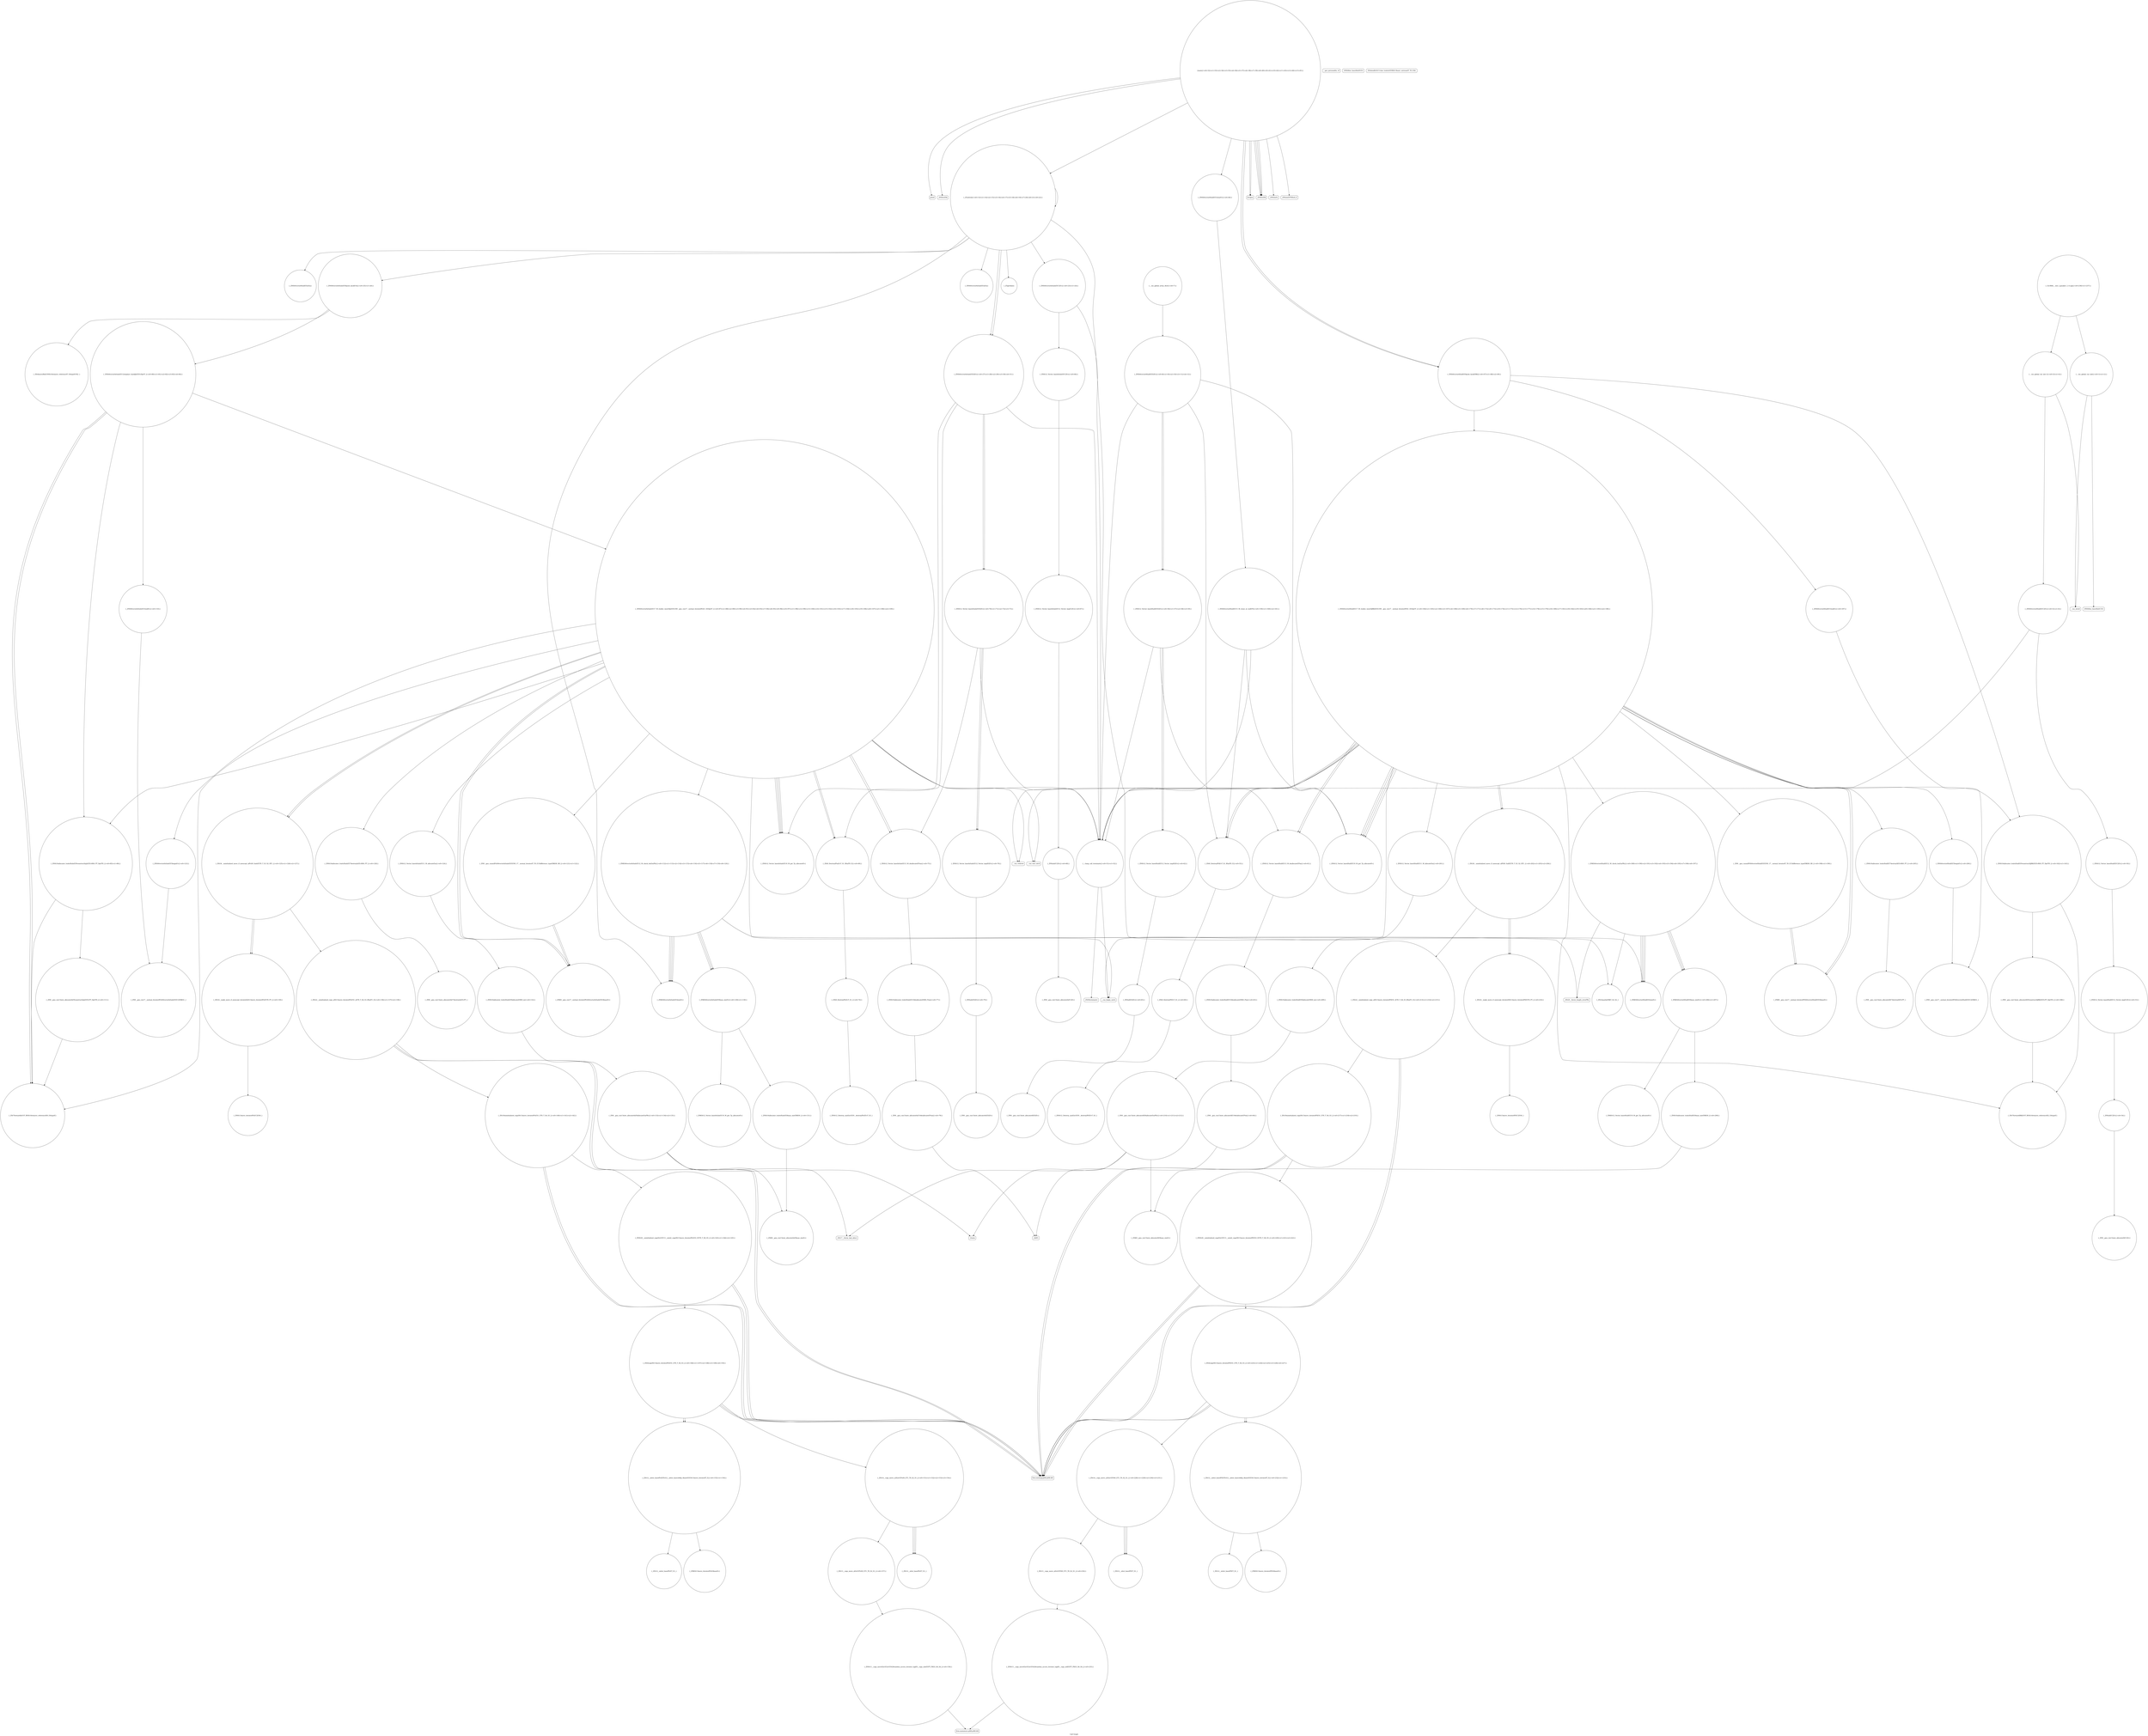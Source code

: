 digraph "Call Graph" {
	label="Call Graph";

	Node0x5581117d1130 [shape=record,shape=circle,label="{__cxx_global_var_init|{<s0>1|<s1>2}}"];
	Node0x5581117d1130:s0 -> Node0x5581117d11b0[color=black];
	Node0x5581117d1130:s1 -> Node0x5581117d12b0[color=black];
	Node0x5581117d4e50 [shape=record,shape=circle,label="{_ZSt32__make_move_if_noexcept_iteratorIxSt13move_iteratorIPxEET0_PT_|{<s0>139}}"];
	Node0x5581117d4e50:s0 -> Node0x5581117d2cb0[color=black];
	Node0x5581117d14b0 [shape=record,shape=circle,label="{_ZNSt6vectorIiSaIiEED2Ev|{<s0>8|<s1>9|<s2>10|<s3>11|<s4>12}}"];
	Node0x5581117d14b0:s0 -> Node0x5581117d2330[color=black];
	Node0x5581117d14b0:s1 -> Node0x5581117d22b0[color=black];
	Node0x5581117d14b0:s2 -> Node0x5581117d23b0[color=black];
	Node0x5581117d14b0:s3 -> Node0x5581117d23b0[color=black];
	Node0x5581117d14b0:s4 -> Node0x5581117d1fb0[color=black];
	Node0x5581117d29b0 [shape=record,shape=circle,label="{_ZSt13__copy_move_aILb1EPxS0_ET1_T0_S2_S1_|{<s0>157}}"];
	Node0x5581117d29b0:s0 -> Node0x5581117d2ab0[color=black];
	Node0x5581117d1830 [shape=record,shape=Mrecord,label="{__gxx_personality_v0}"];
	Node0x5581117d2d30 [shape=record,shape=circle,label="{_ZN9__gnu_cxx13new_allocatorIxE7destroyIxEEvPT_}"];
	Node0x5581117d1bb0 [shape=record,shape=Mrecord,label="{printf}"];
	Node0x5581117d30b0 [shape=record,shape=circle,label="{_ZNKSt6vectorIiSaIiEE12_M_check_lenEmPKc|{<s0>189|<s1>190|<s2>191|<s3>192|<s4>193|<s5>194|<s6>195|<s7>196|<s8>197}}"];
	Node0x5581117d30b0:s0 -> Node0x5581117d3430[color=black];
	Node0x5581117d30b0:s1 -> Node0x5581117d16b0[color=black];
	Node0x5581117d30b0:s2 -> Node0x5581117d48d0[color=black];
	Node0x5581117d30b0:s3 -> Node0x5581117d16b0[color=black];
	Node0x5581117d30b0:s4 -> Node0x5581117d16b0[color=black];
	Node0x5581117d30b0:s5 -> Node0x5581117d4950[color=black];
	Node0x5581117d30b0:s6 -> Node0x5581117d16b0[color=black];
	Node0x5581117d30b0:s7 -> Node0x5581117d3430[color=black];
	Node0x5581117d30b0:s8 -> Node0x5581117d3430[color=black];
	Node0x5581117d1f30 [shape=record,shape=circle,label="{_ZNSt12_Vector_baseIiSaIiEEC2Ev|{<s0>50}}"];
	Node0x5581117d1f30:s0 -> Node0x5581117d2130[color=black];
	Node0x5581117d3430 [shape=record,shape=circle,label="{_ZNKSt6vectorIiSaIiEE8max_sizeEv|{<s0>206|<s1>207}}"];
	Node0x5581117d3430:s0 -> Node0x5581117d3530[color=black];
	Node0x5581117d3430:s1 -> Node0x5581117d34b0[color=black];
	Node0x5581117d22b0 [shape=record,shape=circle,label="{_ZSt8_DestroyIPiiEvT_S1_RSaIT0_E|{<s0>55}}"];
	Node0x5581117d22b0:s0 -> Node0x5581117d2430[color=black];
	Node0x5581117d37b0 [shape=record,shape=circle,label="{_ZSt22__uninitialized_copy_aISt13move_iteratorIPiES1_iET0_T_S4_S3_RSaIT1_E|{<s0>213|<s1>214|<s2>215}}"];
	Node0x5581117d37b0:s0 -> Node0x5581117d4f50[color=black];
	Node0x5581117d37b0:s1 -> Node0x5581117d4f50[color=black];
	Node0x5581117d37b0:s2 -> Node0x5581117d38b0[color=black];
	Node0x5581117d2630 [shape=record,shape=circle,label="{_ZNSt16allocator_traitsISaIiEE10deallocateERS0_Pim|{<s0>63}}"];
	Node0x5581117d2630:s0 -> Node0x5581117d26b0[color=black];
	Node0x5581117d7370 [shape=record,shape=circle,label="{_ZSt13__copy_move_aILb1EPiS0_ET1_T0_S2_S1_|{<s0>234}}"];
	Node0x5581117d7370:s0 -> Node0x5581117d7470[color=black];
	Node0x5581117d39d0 [shape=record,shape=circle,label="{_ZNSaIxEC2Ev|{<s0>68}}"];
	Node0x5581117d39d0:s0 -> Node0x5581117d3a50[color=black];
	Node0x5581117d76f0 [shape=record,shape=circle,label="{_GLOBAL__sub_I_gusakov_2_0.cpp|{<s0>236|<s1>237}}"];
	Node0x5581117d76f0:s0 -> Node0x5581117d1130[color=black];
	Node0x5581117d76f0:s1 -> Node0x5581117d1330[color=black];
	Node0x5581117d3d50 [shape=record,shape=circle,label="{_ZNSt12_Vector_baseIxSaIxEE13_M_deallocateEPxm|{<s0>75}}"];
	Node0x5581117d3d50:s0 -> Node0x5581117d3e50[color=black];
	Node0x5581117d40d0 [shape=record,shape=circle,label="{_ZSt4moveIRxEONSt16remove_referenceIT_E4typeEOS2_}"];
	Node0x5581117d4450 [shape=record,shape=circle,label="{_ZN9__gnu_cxxmiIPxSt6vectorIxSaIxEEEENS_17__normal_iteratorIT_T0_E15difference_typeERKS8_SB_|{<s0>121|<s1>122}}"];
	Node0x5581117d4450:s0 -> Node0x5581117d4650[color=black];
	Node0x5581117d4450:s1 -> Node0x5581117d4650[color=black];
	Node0x5581117d47d0 [shape=record,shape=Mrecord,label="{__cxa_end_catch}"];
	Node0x5581117d4b50 [shape=record,shape=circle,label="{_ZN9__gnu_cxx17__normal_iteratorIPxSt6vectorIxSaIxEEEC2ERKS1_}"];
	Node0x5581117d11b0 [shape=record,shape=Mrecord,label="{_ZNSt8ios_base4InitC1Ev}"];
	Node0x5581117d4ed0 [shape=record,shape=circle,label="{_ZSt18uninitialized_copyISt13move_iteratorIPxES1_ET0_T_S4_S3_|{<s0>140|<s1>141|<s2>142}}"];
	Node0x5581117d4ed0:s0 -> Node0x5581117d4f50[color=black];
	Node0x5581117d4ed0:s1 -> Node0x5581117d4f50[color=black];
	Node0x5581117d4ed0:s2 -> Node0x5581117d4fd0[color=black];
	Node0x5581117d1530 [shape=record,shape=circle,label="{_Z5getAmii}"];
	Node0x5581117d2a30 [shape=record,shape=circle,label="{_ZSt12__niter_baseIPxET_S1_}"];
	Node0x5581117d18b0 [shape=record,shape=circle,label="{_ZNKSt6vectorIxSaIxEE4sizeEv}"];
	Node0x5581117d2db0 [shape=record,shape=circle,label="{_ZNSt6vectorIiSaIiEE15_M_erase_at_endEPi|{<s0>159|<s1>160|<s2>161}}"];
	Node0x5581117d2db0:s0 -> Node0x5581117d2330[color=black];
	Node0x5581117d2db0:s1 -> Node0x5581117d22b0[color=black];
	Node0x5581117d2db0:s2 -> Node0x5581117d1fb0[color=black];
	Node0x5581117d1c30 [shape=record,shape=Mrecord,label="{_ZNSirsERx}"];
	Node0x5581117d3130 [shape=record,shape=circle,label="{_ZN9__gnu_cxxmiIPiSt6vectorIiSaIiEEEENS_17__normal_iteratorIT_T0_E15difference_typeERKS8_SB_|{<s0>198|<s1>199}}"];
	Node0x5581117d3130:s0 -> Node0x5581117d3330[color=black];
	Node0x5581117d3130:s1 -> Node0x5581117d3330[color=black];
	Node0x5581117d1fb0 [shape=record,shape=circle,label="{__clang_call_terminate|{<s0>51|<s1>52}}"];
	Node0x5581117d1fb0:s0 -> Node0x5581117d2030[color=black];
	Node0x5581117d1fb0:s1 -> Node0x5581117d20b0[color=black];
	Node0x5581117d34b0 [shape=record,shape=circle,label="{_ZNSt16allocator_traitsISaIiEE8max_sizeERKS0_|{<s0>208}}"];
	Node0x5581117d34b0:s0 -> Node0x5581117d35b0[color=black];
	Node0x5581117d2330 [shape=record,shape=circle,label="{_ZNSt12_Vector_baseIiSaIiEE19_M_get_Tp_allocatorEv}"];
	Node0x5581117d3830 [shape=record,shape=circle,label="{_ZSt32__make_move_if_noexcept_iteratorIiSt13move_iteratorIPiEET0_PT_|{<s0>216}}"];
	Node0x5581117d3830:s0 -> Node0x5581117d75f0[color=black];
	Node0x5581117d26b0 [shape=record,shape=circle,label="{_ZN9__gnu_cxx13new_allocatorIiE10deallocateEPim|{<s0>64}}"];
	Node0x5581117d26b0:s0 -> Node0x5581117d2730[color=black];
	Node0x5581117d73f0 [shape=record,shape=circle,label="{_ZSt12__niter_baseIPiET_S1_}"];
	Node0x5581117d3a50 [shape=record,shape=circle,label="{_ZN9__gnu_cxx13new_allocatorIxEC2Ev}"];
	Node0x5581117d3dd0 [shape=record,shape=circle,label="{_ZNSt12_Vector_baseIxSaIxEE12_Vector_implD2Ev|{<s0>76}}"];
	Node0x5581117d3dd0:s0 -> Node0x5581117d3f50[color=black];
	Node0x5581117d4150 [shape=record,shape=circle,label="{_ZNSt16allocator_traitsISaIxEE9constructIxJxEEEvRS0_PT_DpOT0_|{<s0>85|<s1>86}}"];
	Node0x5581117d4150:s0 -> Node0x5581117d41d0[color=black];
	Node0x5581117d4150:s1 -> Node0x5581117d4350[color=black];
	Node0x5581117d44d0 [shape=record,shape=circle,label="{_ZNSt6vectorIxSaIxEE5beginEv|{<s0>123}}"];
	Node0x5581117d44d0:s0 -> Node0x5581117d4b50[color=black];
	Node0x5581117d4850 [shape=record,shape=circle,label="{_ZNKSt6vectorIxSaIxEE8max_sizeEv|{<s0>129|<s1>130}}"];
	Node0x5581117d4850:s0 -> Node0x5581117d4a50[color=black];
	Node0x5581117d4850:s1 -> Node0x5581117d49d0[color=black];
	Node0x5581117d4bd0 [shape=record,shape=circle,label="{_ZNSt16allocator_traitsISaIxEE8allocateERS0_m|{<s0>132}}"];
	Node0x5581117d4bd0:s0 -> Node0x5581117d4c50[color=black];
	Node0x5581117d1230 [shape=record,shape=Mrecord,label="{_ZNSt8ios_base4InitD1Ev}"];
	Node0x5581117d4f50 [shape=record,shape=Mrecord,label="{llvm.memcpy.p0i8.p0i8.i64}"];
	Node0x5581117d15b0 [shape=record,shape=circle,label="{_Z5solveii|{<s0>13|<s1>14|<s2>15|<s3>16|<s4>17|<s5>18|<s6>19|<s7>20|<s8>21|<s9>22}}"];
	Node0x5581117d15b0:s0 -> Node0x5581117d1630[color=black];
	Node0x5581117d15b0:s1 -> Node0x5581117d16b0[color=black];
	Node0x5581117d15b0:s2 -> Node0x5581117d1730[color=black];
	Node0x5581117d15b0:s3 -> Node0x5581117d15b0[color=black];
	Node0x5581117d15b0:s4 -> Node0x5581117d17b0[color=black];
	Node0x5581117d15b0:s5 -> Node0x5581117d19b0[color=black];
	Node0x5581117d15b0:s6 -> Node0x5581117d18b0[color=black];
	Node0x5581117d15b0:s7 -> Node0x5581117d1930[color=black];
	Node0x5581117d15b0:s8 -> Node0x5581117d1530[color=black];
	Node0x5581117d15b0:s9 -> Node0x5581117d19b0[color=black];
	Node0x5581117d2ab0 [shape=record,shape=circle,label="{_ZNSt11__copy_moveILb1ELb1ESt26random_access_iterator_tagE8__copy_mIxEEPT_PKS3_S6_S4_|{<s0>158}}"];
	Node0x5581117d2ab0:s0 -> Node0x5581117d2b30[color=black];
	Node0x5581117d1930 [shape=record,shape=circle,label="{_ZNSt6vectorIxSaIxEEixEm}"];
	Node0x5581117d2e30 [shape=record,shape=circle,label="{_ZNSt16allocator_traitsISaIiEE9constructIiJRKiEEEvRS0_PT_DpOT0_|{<s0>162|<s1>163}}"];
	Node0x5581117d2e30:s0 -> Node0x5581117d3030[color=black];
	Node0x5581117d2e30:s1 -> Node0x5581117d2fb0[color=black];
	Node0x5581117d1cb0 [shape=record,shape=circle,label="{_ZNSt6vectorIiSaIiEE5clearEv|{<s0>46}}"];
	Node0x5581117d1cb0:s0 -> Node0x5581117d2db0[color=black];
	Node0x5581117d31b0 [shape=record,shape=circle,label="{_ZNSt6vectorIiSaIiEE5beginEv|{<s0>200}}"];
	Node0x5581117d31b0:s0 -> Node0x5581117d3630[color=black];
	Node0x5581117d2030 [shape=record,shape=Mrecord,label="{__cxa_begin_catch}"];
	Node0x5581117d3530 [shape=record,shape=circle,label="{_ZNKSt12_Vector_baseIiSaIiEE19_M_get_Tp_allocatorEv}"];
	Node0x5581117d23b0 [shape=record,shape=circle,label="{_ZNSt12_Vector_baseIiSaIiEED2Ev|{<s0>56|<s1>57|<s2>58|<s3>59}}"];
	Node0x5581117d23b0:s0 -> Node0x5581117d2530[color=black];
	Node0x5581117d23b0:s1 -> Node0x5581117d25b0[color=black];
	Node0x5581117d23b0:s2 -> Node0x5581117d25b0[color=black];
	Node0x5581117d23b0:s3 -> Node0x5581117d1fb0[color=black];
	Node0x5581117d38b0 [shape=record,shape=circle,label="{_ZSt18uninitialized_copyISt13move_iteratorIPiES1_ET0_T_S4_S3_|{<s0>217|<s1>218|<s2>219}}"];
	Node0x5581117d38b0:s0 -> Node0x5581117d4f50[color=black];
	Node0x5581117d38b0:s1 -> Node0x5581117d4f50[color=black];
	Node0x5581117d38b0:s2 -> Node0x5581117d7170[color=black];
	Node0x5581117d2730 [shape=record,shape=Mrecord,label="{_ZdlPv}"];
	Node0x5581117d7470 [shape=record,shape=circle,label="{_ZNSt11__copy_moveILb1ELb1ESt26random_access_iterator_tagE8__copy_mIiEEPT_PKS3_S6_S4_|{<s0>235}}"];
	Node0x5581117d7470:s0 -> Node0x5581117d2b30[color=black];
	Node0x5581117d3ad0 [shape=record,shape=circle,label="{_ZSt8_DestroyIPxxEvT_S1_RSaIT0_E|{<s0>69}}"];
	Node0x5581117d3ad0:s0 -> Node0x5581117d3c50[color=black];
	Node0x5581117d3e50 [shape=record,shape=circle,label="{_ZNSt16allocator_traitsISaIxEE10deallocateERS0_Pxm|{<s0>77}}"];
	Node0x5581117d3e50:s0 -> Node0x5581117d3ed0[color=black];
	Node0x5581117d41d0 [shape=record,shape=circle,label="{_ZSt7forwardIxEOT_RNSt16remove_referenceIS0_E4typeE}"];
	Node0x5581117d4550 [shape=record,shape=circle,label="{_ZNSt12_Vector_baseIxSaIxEE11_M_allocateEm|{<s0>124}}"];
	Node0x5581117d4550:s0 -> Node0x5581117d4bd0[color=black];
	Node0x5581117d48d0 [shape=record,shape=Mrecord,label="{_ZSt20__throw_length_errorPKc}"];
	Node0x5581117d4c50 [shape=record,shape=circle,label="{_ZN9__gnu_cxx13new_allocatorIxE8allocateEmPKv|{<s0>133|<s1>134|<s2>135}}"];
	Node0x5581117d4c50:s0 -> Node0x5581117d4ad0[color=black];
	Node0x5581117d4c50:s1 -> Node0x5581117d4cd0[color=black];
	Node0x5581117d4c50:s2 -> Node0x5581117d4d50[color=black];
	Node0x5581117d12b0 [shape=record,shape=Mrecord,label="{__cxa_atexit}"];
	Node0x5581117d4fd0 [shape=record,shape=circle,label="{_ZNSt20__uninitialized_copyILb1EE13__uninit_copyISt13move_iteratorIPxES3_EET0_T_S6_S5_|{<s0>143|<s1>144|<s2>145}}"];
	Node0x5581117d4fd0:s0 -> Node0x5581117d4f50[color=black];
	Node0x5581117d4fd0:s1 -> Node0x5581117d4f50[color=black];
	Node0x5581117d4fd0:s2 -> Node0x5581117d5050[color=black];
	Node0x5581117d1630 [shape=record,shape=circle,label="{_ZNSt6vectorIxSaIxEEC2Ev|{<s0>23|<s1>24}}"];
	Node0x5581117d1630:s0 -> Node0x5581117d28b0[color=black];
	Node0x5581117d1630:s1 -> Node0x5581117d1fb0[color=black];
	Node0x5581117d2b30 [shape=record,shape=Mrecord,label="{llvm.memmove.p0i8.p0i8.i64}"];
	Node0x5581117d19b0 [shape=record,shape=circle,label="{_ZNSt6vectorIxSaIxEED2Ev|{<s0>27|<s1>28|<s2>29|<s3>30|<s4>31}}"];
	Node0x5581117d19b0:s0 -> Node0x5581117d3b50[color=black];
	Node0x5581117d19b0:s1 -> Node0x5581117d3ad0[color=black];
	Node0x5581117d19b0:s2 -> Node0x5581117d3bd0[color=black];
	Node0x5581117d19b0:s3 -> Node0x5581117d3bd0[color=black];
	Node0x5581117d19b0:s4 -> Node0x5581117d1fb0[color=black];
	Node0x5581117d2eb0 [shape=record,shape=circle,label="{_ZNSt6vectorIiSaIiEE17_M_realloc_insertIJRKiEEEvN9__gnu_cxx17__normal_iteratorIPiS1_EEDpOT_|{<s0>164|<s1>165|<s2>166|<s3>167|<s4>168|<s5>169|<s6>170|<s7>171|<s8>172|<s9>173|<s10>174|<s11>175|<s12>176|<s13>177|<s14>178|<s15>179|<s16>180|<s17>181|<s18>182|<s19>183|<s20>184|<s21>185|<s22>186}}"];
	Node0x5581117d2eb0:s0 -> Node0x5581117d30b0[color=black];
	Node0x5581117d2eb0:s1 -> Node0x5581117d31b0[color=black];
	Node0x5581117d2eb0:s2 -> Node0x5581117d3130[color=black];
	Node0x5581117d2eb0:s3 -> Node0x5581117d3230[color=black];
	Node0x5581117d2eb0:s4 -> Node0x5581117d3030[color=black];
	Node0x5581117d2eb0:s5 -> Node0x5581117d2e30[color=black];
	Node0x5581117d2eb0:s6 -> Node0x5581117d3330[color=black];
	Node0x5581117d2eb0:s7 -> Node0x5581117d2330[color=black];
	Node0x5581117d2eb0:s8 -> Node0x5581117d32b0[color=black];
	Node0x5581117d2eb0:s9 -> Node0x5581117d3330[color=black];
	Node0x5581117d2eb0:s10 -> Node0x5581117d2330[color=black];
	Node0x5581117d2eb0:s11 -> Node0x5581117d32b0[color=black];
	Node0x5581117d2eb0:s12 -> Node0x5581117d2030[color=black];
	Node0x5581117d2eb0:s13 -> Node0x5581117d33b0[color=black];
	Node0x5581117d2eb0:s14 -> Node0x5581117d47d0[color=black];
	Node0x5581117d2eb0:s15 -> Node0x5581117d2330[color=black];
	Node0x5581117d2eb0:s16 -> Node0x5581117d22b0[color=black];
	Node0x5581117d2eb0:s17 -> Node0x5581117d2530[color=black];
	Node0x5581117d2eb0:s18 -> Node0x5581117d4750[color=black];
	Node0x5581117d2eb0:s19 -> Node0x5581117d2330[color=black];
	Node0x5581117d2eb0:s20 -> Node0x5581117d22b0[color=black];
	Node0x5581117d2eb0:s21 -> Node0x5581117d2530[color=black];
	Node0x5581117d2eb0:s22 -> Node0x5581117d1fb0[color=black];
	Node0x5581117d1d30 [shape=record,shape=circle,label="{_ZNSt6vectorIiSaIiEE9push_backERKi|{<s0>47|<s1>48|<s2>49}}"];
	Node0x5581117d1d30:s0 -> Node0x5581117d2e30[color=black];
	Node0x5581117d1d30:s1 -> Node0x5581117d2f30[color=black];
	Node0x5581117d1d30:s2 -> Node0x5581117d2eb0[color=black];
	Node0x5581117d3230 [shape=record,shape=circle,label="{_ZNSt12_Vector_baseIiSaIiEE11_M_allocateEm|{<s0>201}}"];
	Node0x5581117d3230:s0 -> Node0x5581117d36b0[color=black];
	Node0x5581117d20b0 [shape=record,shape=Mrecord,label="{_ZSt9terminatev}"];
	Node0x5581117d35b0 [shape=record,shape=circle,label="{_ZNK9__gnu_cxx13new_allocatorIiE8max_sizeEv}"];
	Node0x5581117d2430 [shape=record,shape=circle,label="{_ZSt8_DestroyIPiEvT_S1_|{<s0>60}}"];
	Node0x5581117d2430:s0 -> Node0x5581117d24b0[color=black];
	Node0x5581117d7170 [shape=record,shape=circle,label="{_ZNSt20__uninitialized_copyILb1EE13__uninit_copyISt13move_iteratorIPiES3_EET0_T_S6_S5_|{<s0>220|<s1>221|<s2>222}}"];
	Node0x5581117d7170:s0 -> Node0x5581117d4f50[color=black];
	Node0x5581117d7170:s1 -> Node0x5581117d4f50[color=black];
	Node0x5581117d7170:s2 -> Node0x5581117d71f0[color=black];
	Node0x5581117d27b0 [shape=record,shape=circle,label="{_ZNSaIiED2Ev|{<s0>65}}"];
	Node0x5581117d27b0:s0 -> Node0x5581117d2830[color=black];
	Node0x5581117d74f0 [shape=record,shape=circle,label="{_ZSt12__miter_baseIPiET_S1_}"];
	Node0x5581117d3b50 [shape=record,shape=circle,label="{_ZNSt12_Vector_baseIxSaIxEE19_M_get_Tp_allocatorEv}"];
	Node0x5581117d3ed0 [shape=record,shape=circle,label="{_ZN9__gnu_cxx13new_allocatorIxE10deallocateEPxm|{<s0>78}}"];
	Node0x5581117d3ed0:s0 -> Node0x5581117d2730[color=black];
	Node0x5581117d4250 [shape=record,shape=circle,label="{_ZNSt6vectorIxSaIxEE17_M_realloc_insertIJxEEEvN9__gnu_cxx17__normal_iteratorIPxS1_EEDpOT_|{<s0>87|<s1>88|<s2>89|<s3>90|<s4>91|<s5>92|<s6>93|<s7>94|<s8>95|<s9>96|<s10>97|<s11>98|<s12>99|<s13>100|<s14>101|<s15>102|<s16>103|<s17>104|<s18>105|<s19>106|<s20>107|<s21>108|<s22>109}}"];
	Node0x5581117d4250:s0 -> Node0x5581117d43d0[color=black];
	Node0x5581117d4250:s1 -> Node0x5581117d44d0[color=black];
	Node0x5581117d4250:s2 -> Node0x5581117d4450[color=black];
	Node0x5581117d4250:s3 -> Node0x5581117d4550[color=black];
	Node0x5581117d4250:s4 -> Node0x5581117d41d0[color=black];
	Node0x5581117d4250:s5 -> Node0x5581117d4150[color=black];
	Node0x5581117d4250:s6 -> Node0x5581117d4650[color=black];
	Node0x5581117d4250:s7 -> Node0x5581117d3b50[color=black];
	Node0x5581117d4250:s8 -> Node0x5581117d45d0[color=black];
	Node0x5581117d4250:s9 -> Node0x5581117d4650[color=black];
	Node0x5581117d4250:s10 -> Node0x5581117d3b50[color=black];
	Node0x5581117d4250:s11 -> Node0x5581117d45d0[color=black];
	Node0x5581117d4250:s12 -> Node0x5581117d2030[color=black];
	Node0x5581117d4250:s13 -> Node0x5581117d46d0[color=black];
	Node0x5581117d4250:s14 -> Node0x5581117d47d0[color=black];
	Node0x5581117d4250:s15 -> Node0x5581117d3b50[color=black];
	Node0x5581117d4250:s16 -> Node0x5581117d3ad0[color=black];
	Node0x5581117d4250:s17 -> Node0x5581117d3d50[color=black];
	Node0x5581117d4250:s18 -> Node0x5581117d4750[color=black];
	Node0x5581117d4250:s19 -> Node0x5581117d3b50[color=black];
	Node0x5581117d4250:s20 -> Node0x5581117d3ad0[color=black];
	Node0x5581117d4250:s21 -> Node0x5581117d3d50[color=black];
	Node0x5581117d4250:s22 -> Node0x5581117d1fb0[color=black];
	Node0x5581117d45d0 [shape=record,shape=circle,label="{_ZSt34__uninitialized_move_if_noexcept_aIPxS0_SaIxEET0_T_S3_S2_RT1_|{<s0>125|<s1>126|<s2>127}}"];
	Node0x5581117d45d0:s0 -> Node0x5581117d4e50[color=black];
	Node0x5581117d45d0:s1 -> Node0x5581117d4e50[color=black];
	Node0x5581117d45d0:s2 -> Node0x5581117d4dd0[color=black];
	Node0x5581117d4950 [shape=record,shape=circle,label="{_ZSt3maxImERKT_S2_S2_}"];
	Node0x5581117d4cd0 [shape=record,shape=Mrecord,label="{_ZSt17__throw_bad_allocv}"];
	Node0x5581117d1330 [shape=record,shape=circle,label="{__cxx_global_var_init.1|{<s0>3|<s1>4}}"];
	Node0x5581117d1330:s0 -> Node0x5581117d13b0[color=black];
	Node0x5581117d1330:s1 -> Node0x5581117d12b0[color=black];
	Node0x5581117d5050 [shape=record,shape=circle,label="{_ZSt4copyISt13move_iteratorIPxES1_ET0_T_S4_S3_|{<s0>146|<s1>147|<s2>148|<s3>149|<s4>150}}"];
	Node0x5581117d5050:s0 -> Node0x5581117d4f50[color=black];
	Node0x5581117d5050:s1 -> Node0x5581117d2930[color=black];
	Node0x5581117d5050:s2 -> Node0x5581117d4f50[color=black];
	Node0x5581117d5050:s3 -> Node0x5581117d2930[color=black];
	Node0x5581117d5050:s4 -> Node0x5581117d50d0[color=black];
	Node0x5581117d16b0 [shape=record,shape=circle,label="{_ZNKSt6vectorIiSaIiEE4sizeEv}"];
	Node0x5581117d2bb0 [shape=record,shape=circle,label="{_ZSt12__miter_baseIPxET_S1_}"];
	Node0x5581117d1a30 [shape=record,shape=circle,label="{main|{<s0>32|<s1>33|<s2>34|<s3>35|<s4>36|<s5>37|<s6>38|<s7>39|<s8>40|<s9>41|<s10>42|<s11>43|<s12>44|<s13>45}}"];
	Node0x5581117d1a30:s0 -> Node0x5581117d1ab0[color=black];
	Node0x5581117d1a30:s1 -> Node0x5581117d1ab0[color=black];
	Node0x5581117d1a30:s2 -> Node0x5581117d1b30[color=black];
	Node0x5581117d1a30:s3 -> Node0x5581117d1bb0[color=black];
	Node0x5581117d1a30:s4 -> Node0x5581117d1b30[color=black];
	Node0x5581117d1a30:s5 -> Node0x5581117d1c30[color=black];
	Node0x5581117d1a30:s6 -> Node0x5581117d1cb0[color=black];
	Node0x5581117d1a30:s7 -> Node0x5581117d1b30[color=black];
	Node0x5581117d1a30:s8 -> Node0x5581117d1b30[color=black];
	Node0x5581117d1a30:s9 -> Node0x5581117d1d30[color=black];
	Node0x5581117d1a30:s10 -> Node0x5581117d1d30[color=black];
	Node0x5581117d1a30:s11 -> Node0x5581117d15b0[color=black];
	Node0x5581117d1a30:s12 -> Node0x5581117d1db0[color=black];
	Node0x5581117d1a30:s13 -> Node0x5581117d1e30[color=black];
	Node0x5581117d2f30 [shape=record,shape=circle,label="{_ZNSt6vectorIiSaIiEE3endEv|{<s0>187}}"];
	Node0x5581117d2f30:s0 -> Node0x5581117d3630[color=black];
	Node0x5581117d1db0 [shape=record,shape=Mrecord,label="{_ZNSolsEx}"];
	Node0x5581117d32b0 [shape=record,shape=circle,label="{_ZSt34__uninitialized_move_if_noexcept_aIPiS0_SaIiEET0_T_S3_S2_RT1_|{<s0>202|<s1>203|<s2>204}}"];
	Node0x5581117d32b0:s0 -> Node0x5581117d3830[color=black];
	Node0x5581117d32b0:s1 -> Node0x5581117d3830[color=black];
	Node0x5581117d32b0:s2 -> Node0x5581117d37b0[color=black];
	Node0x5581117d2130 [shape=record,shape=circle,label="{_ZNSt12_Vector_baseIiSaIiEE12_Vector_implC2Ev|{<s0>53}}"];
	Node0x5581117d2130:s0 -> Node0x5581117d21b0[color=black];
	Node0x5581117d3630 [shape=record,shape=circle,label="{_ZN9__gnu_cxx17__normal_iteratorIPiSt6vectorIiSaIiEEEC2ERKS1_}"];
	Node0x5581117d24b0 [shape=record,shape=circle,label="{_ZNSt12_Destroy_auxILb1EE9__destroyIPiEEvT_S3_}"];
	Node0x5581117d71f0 [shape=record,shape=circle,label="{_ZSt4copyISt13move_iteratorIPiES1_ET0_T_S4_S3_|{<s0>223|<s1>224|<s2>225|<s3>226|<s4>227}}"];
	Node0x5581117d71f0:s0 -> Node0x5581117d4f50[color=black];
	Node0x5581117d71f0:s1 -> Node0x5581117d72f0[color=black];
	Node0x5581117d71f0:s2 -> Node0x5581117d4f50[color=black];
	Node0x5581117d71f0:s3 -> Node0x5581117d72f0[color=black];
	Node0x5581117d71f0:s4 -> Node0x5581117d7270[color=black];
	Node0x5581117d2830 [shape=record,shape=circle,label="{_ZN9__gnu_cxx13new_allocatorIiED2Ev}"];
	Node0x5581117d7570 [shape=record,shape=circle,label="{_ZNKSt13move_iteratorIPiE4baseEv}"];
	Node0x5581117d3bd0 [shape=record,shape=circle,label="{_ZNSt12_Vector_baseIxSaIxEED2Ev|{<s0>70|<s1>71|<s2>72|<s3>73}}"];
	Node0x5581117d3bd0:s0 -> Node0x5581117d3d50[color=black];
	Node0x5581117d3bd0:s1 -> Node0x5581117d3dd0[color=black];
	Node0x5581117d3bd0:s2 -> Node0x5581117d3dd0[color=black];
	Node0x5581117d3bd0:s3 -> Node0x5581117d1fb0[color=black];
	Node0x5581117d3f50 [shape=record,shape=circle,label="{_ZNSaIxED2Ev|{<s0>79}}"];
	Node0x5581117d3f50:s0 -> Node0x5581117d3fd0[color=black];
	Node0x5581117d42d0 [shape=record,shape=circle,label="{_ZNSt6vectorIxSaIxEE3endEv|{<s0>110}}"];
	Node0x5581117d42d0:s0 -> Node0x5581117d4b50[color=black];
	Node0x5581117d4650 [shape=record,shape=circle,label="{_ZNK9__gnu_cxx17__normal_iteratorIPxSt6vectorIxSaIxEEE4baseEv}"];
	Node0x5581117d49d0 [shape=record,shape=circle,label="{_ZNSt16allocator_traitsISaIxEE8max_sizeERKS0_|{<s0>131}}"];
	Node0x5581117d49d0:s0 -> Node0x5581117d4ad0[color=black];
	Node0x5581117d4d50 [shape=record,shape=Mrecord,label="{_Znwm}"];
	Node0x5581117d13b0 [shape=record,shape=circle,label="{_ZNSt6vectorIiSaIiEEC2Ev|{<s0>5|<s1>6}}"];
	Node0x5581117d13b0:s0 -> Node0x5581117d1f30[color=black];
	Node0x5581117d13b0:s1 -> Node0x5581117d1fb0[color=black];
	Node0x5581117d50d0 [shape=record,shape=circle,label="{_ZSt14__copy_move_a2ILb1EPxS0_ET1_T0_S2_S1_|{<s0>151|<s1>152|<s2>153|<s3>154}}"];
	Node0x5581117d50d0:s0 -> Node0x5581117d2a30[color=black];
	Node0x5581117d50d0:s1 -> Node0x5581117d2a30[color=black];
	Node0x5581117d50d0:s2 -> Node0x5581117d2a30[color=black];
	Node0x5581117d50d0:s3 -> Node0x5581117d29b0[color=black];
	Node0x5581117d1730 [shape=record,shape=circle,label="{_ZNSt6vectorIiSaIiEEixEm}"];
	Node0x5581117d2c30 [shape=record,shape=circle,label="{_ZNKSt13move_iteratorIPxE4baseEv}"];
	Node0x5581117d1ab0 [shape=record,shape=Mrecord,label="{freopen}"];
	Node0x5581117d2fb0 [shape=record,shape=circle,label="{_ZN9__gnu_cxx13new_allocatorIiE9constructIiJRKiEEEvPT_DpOT0_|{<s0>188}}"];
	Node0x5581117d2fb0:s0 -> Node0x5581117d3030[color=black];
	Node0x5581117d1e30 [shape=record,shape=Mrecord,label="{_ZNSolsEPFRSoS_E}"];
	Node0x5581117d3330 [shape=record,shape=circle,label="{_ZNK9__gnu_cxx17__normal_iteratorIPiSt6vectorIiSaIiEEE4baseEv}"];
	Node0x5581117d21b0 [shape=record,shape=circle,label="{_ZNSaIiEC2Ev|{<s0>54}}"];
	Node0x5581117d21b0:s0 -> Node0x5581117d2230[color=black];
	Node0x5581117d36b0 [shape=record,shape=circle,label="{_ZNSt16allocator_traitsISaIiEE8allocateERS0_m|{<s0>209}}"];
	Node0x5581117d36b0:s0 -> Node0x5581117d3730[color=black];
	Node0x5581117d2530 [shape=record,shape=circle,label="{_ZNSt12_Vector_baseIiSaIiEE13_M_deallocateEPim|{<s0>61}}"];
	Node0x5581117d2530:s0 -> Node0x5581117d2630[color=black];
	Node0x5581117d7270 [shape=record,shape=circle,label="{_ZSt14__copy_move_a2ILb1EPiS0_ET1_T0_S2_S1_|{<s0>228|<s1>229|<s2>230|<s3>231}}"];
	Node0x5581117d7270:s0 -> Node0x5581117d73f0[color=black];
	Node0x5581117d7270:s1 -> Node0x5581117d73f0[color=black];
	Node0x5581117d7270:s2 -> Node0x5581117d73f0[color=black];
	Node0x5581117d7270:s3 -> Node0x5581117d7370[color=black];
	Node0x5581117d28b0 [shape=record,shape=circle,label="{_ZNSt12_Vector_baseIxSaIxEEC2Ev|{<s0>66}}"];
	Node0x5581117d28b0:s0 -> Node0x5581117d3950[color=black];
	Node0x5581117d75f0 [shape=record,shape=circle,label="{_ZNSt13move_iteratorIPiEC2ES0_}"];
	Node0x5581117d3c50 [shape=record,shape=circle,label="{_ZSt8_DestroyIPxEvT_S1_|{<s0>74}}"];
	Node0x5581117d3c50:s0 -> Node0x5581117d3cd0[color=black];
	Node0x5581117d3fd0 [shape=record,shape=circle,label="{_ZN9__gnu_cxx13new_allocatorIxED2Ev}"];
	Node0x5581117d4350 [shape=record,shape=circle,label="{_ZN9__gnu_cxx13new_allocatorIxE9constructIxJxEEEvPT_DpOT0_|{<s0>111}}"];
	Node0x5581117d4350:s0 -> Node0x5581117d41d0[color=black];
	Node0x5581117d46d0 [shape=record,shape=circle,label="{_ZNSt16allocator_traitsISaIxEE7destroyIxEEvRS0_PT_|{<s0>128}}"];
	Node0x5581117d46d0:s0 -> Node0x5581117d2d30[color=black];
	Node0x5581117d4a50 [shape=record,shape=circle,label="{_ZNKSt12_Vector_baseIxSaIxEE19_M_get_Tp_allocatorEv}"];
	Node0x5581117d4dd0 [shape=record,shape=circle,label="{_ZSt22__uninitialized_copy_aISt13move_iteratorIPxES1_xET0_T_S4_S3_RSaIT1_E|{<s0>136|<s1>137|<s2>138}}"];
	Node0x5581117d4dd0:s0 -> Node0x5581117d4f50[color=black];
	Node0x5581117d4dd0:s1 -> Node0x5581117d4f50[color=black];
	Node0x5581117d4dd0:s2 -> Node0x5581117d4ed0[color=black];
	Node0x5581117d1430 [shape=record,shape=circle,label="{__cxx_global_array_dtor|{<s0>7}}"];
	Node0x5581117d1430:s0 -> Node0x5581117d14b0[color=black];
	Node0x5581117d2930 [shape=record,shape=circle,label="{_ZSt12__miter_baseIPxEDTcl12__miter_basecldtfp_4baseEEESt13move_iteratorIT_E|{<s0>155|<s1>156}}"];
	Node0x5581117d2930:s0 -> Node0x5581117d2c30[color=black];
	Node0x5581117d2930:s1 -> Node0x5581117d2bb0[color=black];
	Node0x5581117d17b0 [shape=record,shape=circle,label="{_ZNSt6vectorIxSaIxEE9push_backEOx|{<s0>25|<s1>26}}"];
	Node0x5581117d17b0:s0 -> Node0x5581117d40d0[color=black];
	Node0x5581117d17b0:s1 -> Node0x5581117d4050[color=black];
	Node0x5581117d2cb0 [shape=record,shape=circle,label="{_ZNSt13move_iteratorIPxEC2ES0_}"];
	Node0x5581117d1b30 [shape=record,shape=Mrecord,label="{_ZNSirsERi}"];
	Node0x5581117d3030 [shape=record,shape=circle,label="{_ZSt7forwardIRKiEOT_RNSt16remove_referenceIS2_E4typeE}"];
	Node0x5581117d1eb0 [shape=record,shape=Mrecord,label="{_ZSt4endlIcSt11char_traitsIcEERSt13basic_ostreamIT_T0_ES6_}"];
	Node0x5581117d33b0 [shape=record,shape=circle,label="{_ZNSt16allocator_traitsISaIiEE7destroyIiEEvRS0_PT_|{<s0>205}}"];
	Node0x5581117d33b0:s0 -> Node0x5581117d7670[color=black];
	Node0x5581117d2230 [shape=record,shape=circle,label="{_ZN9__gnu_cxx13new_allocatorIiEC2Ev}"];
	Node0x5581117d3730 [shape=record,shape=circle,label="{_ZN9__gnu_cxx13new_allocatorIiE8allocateEmPKv|{<s0>210|<s1>211|<s2>212}}"];
	Node0x5581117d3730:s0 -> Node0x5581117d35b0[color=black];
	Node0x5581117d3730:s1 -> Node0x5581117d4cd0[color=black];
	Node0x5581117d3730:s2 -> Node0x5581117d4d50[color=black];
	Node0x5581117d25b0 [shape=record,shape=circle,label="{_ZNSt12_Vector_baseIiSaIiEE12_Vector_implD2Ev|{<s0>62}}"];
	Node0x5581117d25b0:s0 -> Node0x5581117d27b0[color=black];
	Node0x5581117d72f0 [shape=record,shape=circle,label="{_ZSt12__miter_baseIPiEDTcl12__miter_basecldtfp_4baseEEESt13move_iteratorIT_E|{<s0>232|<s1>233}}"];
	Node0x5581117d72f0:s0 -> Node0x5581117d7570[color=black];
	Node0x5581117d72f0:s1 -> Node0x5581117d74f0[color=black];
	Node0x5581117d3950 [shape=record,shape=circle,label="{_ZNSt12_Vector_baseIxSaIxEE12_Vector_implC2Ev|{<s0>67}}"];
	Node0x5581117d3950:s0 -> Node0x5581117d39d0[color=black];
	Node0x5581117d7670 [shape=record,shape=circle,label="{_ZN9__gnu_cxx13new_allocatorIiE7destroyIiEEvPT_}"];
	Node0x5581117d3cd0 [shape=record,shape=circle,label="{_ZNSt12_Destroy_auxILb1EE9__destroyIPxEEvT_S3_}"];
	Node0x5581117d4050 [shape=record,shape=circle,label="{_ZNSt6vectorIxSaIxEE12emplace_backIJxEEEvDpOT_|{<s0>80|<s1>81|<s2>82|<s3>83|<s4>84}}"];
	Node0x5581117d4050:s0 -> Node0x5581117d41d0[color=black];
	Node0x5581117d4050:s1 -> Node0x5581117d4150[color=black];
	Node0x5581117d4050:s2 -> Node0x5581117d42d0[color=black];
	Node0x5581117d4050:s3 -> Node0x5581117d41d0[color=black];
	Node0x5581117d4050:s4 -> Node0x5581117d4250[color=black];
	Node0x5581117d43d0 [shape=record,shape=circle,label="{_ZNKSt6vectorIxSaIxEE12_M_check_lenEmPKc|{<s0>112|<s1>113|<s2>114|<s3>115|<s4>116|<s5>117|<s6>118|<s7>119|<s8>120}}"];
	Node0x5581117d43d0:s0 -> Node0x5581117d4850[color=black];
	Node0x5581117d43d0:s1 -> Node0x5581117d18b0[color=black];
	Node0x5581117d43d0:s2 -> Node0x5581117d48d0[color=black];
	Node0x5581117d43d0:s3 -> Node0x5581117d18b0[color=black];
	Node0x5581117d43d0:s4 -> Node0x5581117d18b0[color=black];
	Node0x5581117d43d0:s5 -> Node0x5581117d4950[color=black];
	Node0x5581117d43d0:s6 -> Node0x5581117d18b0[color=black];
	Node0x5581117d43d0:s7 -> Node0x5581117d4850[color=black];
	Node0x5581117d43d0:s8 -> Node0x5581117d4850[color=black];
	Node0x5581117d4750 [shape=record,shape=Mrecord,label="{__cxa_rethrow}"];
	Node0x5581117d4ad0 [shape=record,shape=circle,label="{_ZNK9__gnu_cxx13new_allocatorIxE8max_sizeEv}"];
}
